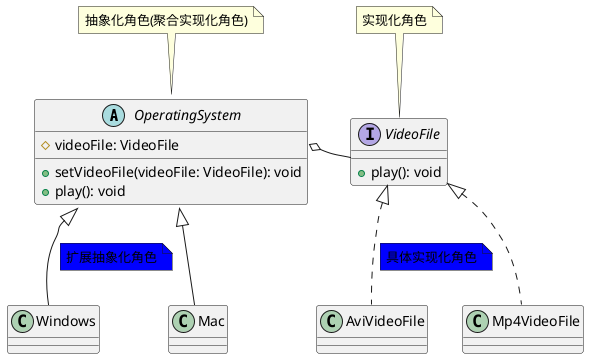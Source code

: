 @startuml
'https://plantuml.com/class-diagram

abstract class OperatingSystem {
    # videoFile: VideoFile
    + setVideoFile(videoFile: VideoFile): void
    + play(): void
}
note top of OperatingSystem
    抽象化角色(聚合实现化角色)
end note
class Windows
OperatingSystem <|-- Windows
note right on link #blue
    扩展抽象化角色
end note
class Mac
OperatingSystem <|-- Mac

interface VideoFile {
    + play(): void
}
note top of VideoFile
    实现化角色
end note
OperatingSystem::videoFile o- VideoFile
class AviVideoFile
VideoFile <|.. AviVideoFile
note right on link #blue
    具体实现化角色
end note
class Mp4VideoFile
VideoFile <|.. Mp4VideoFile
@enduml